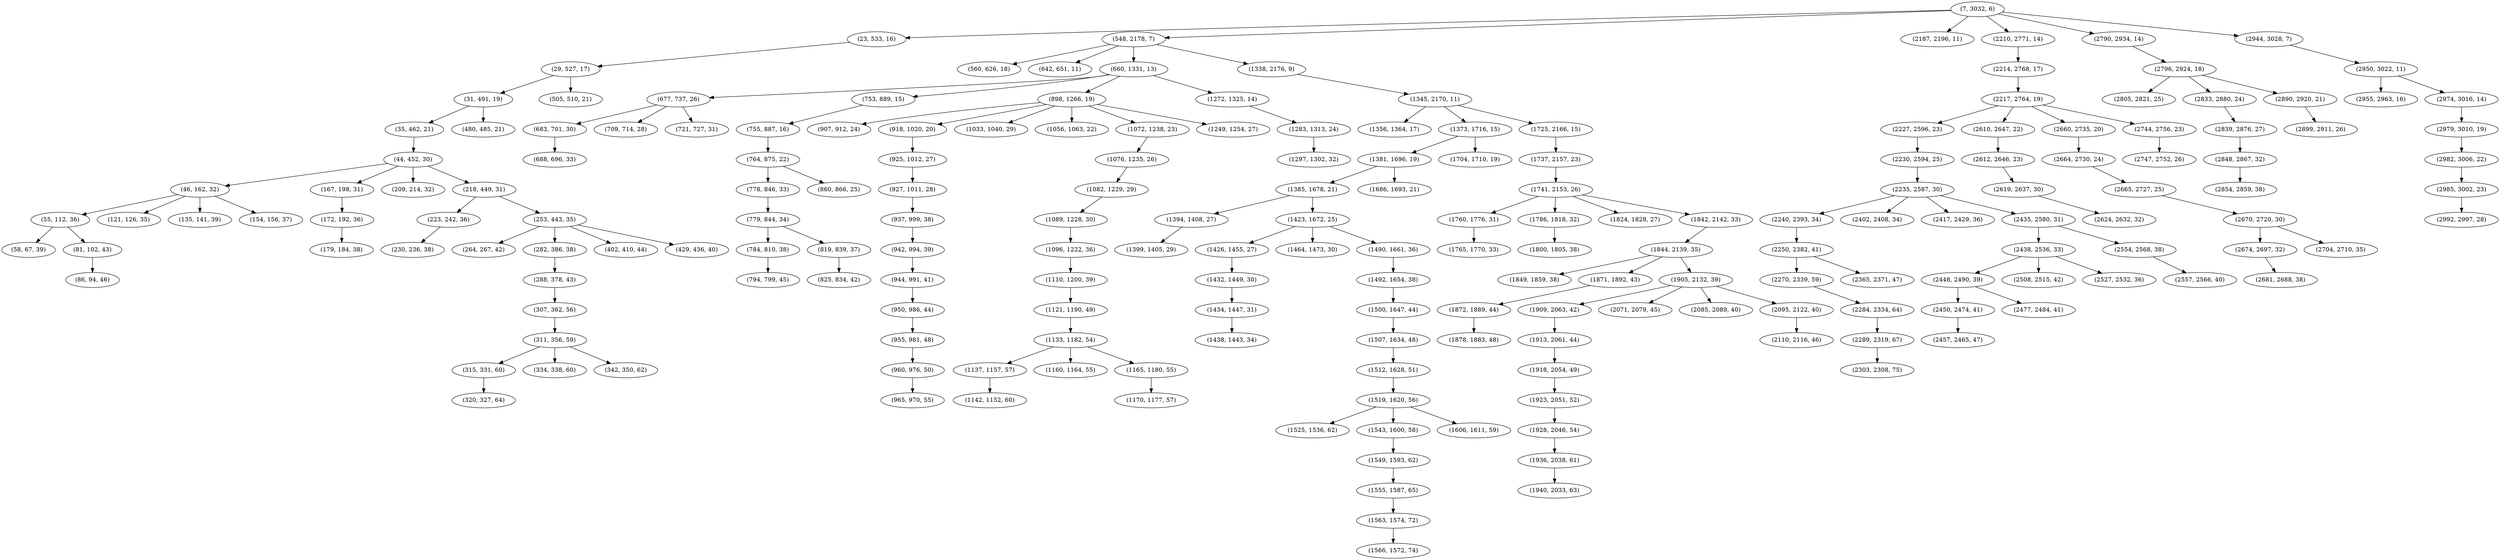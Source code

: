 digraph tree {
    "(7, 3032, 6)";
    "(23, 533, 16)";
    "(29, 527, 17)";
    "(31, 491, 19)";
    "(35, 462, 21)";
    "(44, 452, 30)";
    "(46, 162, 32)";
    "(55, 112, 36)";
    "(58, 67, 39)";
    "(81, 102, 43)";
    "(86, 94, 46)";
    "(121, 126, 35)";
    "(135, 141, 39)";
    "(154, 156, 37)";
    "(167, 198, 31)";
    "(172, 192, 36)";
    "(179, 184, 38)";
    "(209, 214, 32)";
    "(218, 449, 31)";
    "(223, 242, 36)";
    "(230, 236, 38)";
    "(253, 443, 35)";
    "(264, 267, 42)";
    "(282, 386, 38)";
    "(288, 378, 43)";
    "(307, 362, 56)";
    "(311, 356, 59)";
    "(315, 331, 60)";
    "(320, 327, 64)";
    "(334, 338, 60)";
    "(342, 350, 62)";
    "(402, 410, 44)";
    "(429, 436, 40)";
    "(480, 485, 21)";
    "(505, 510, 21)";
    "(548, 2178, 7)";
    "(560, 626, 18)";
    "(642, 651, 11)";
    "(660, 1331, 13)";
    "(677, 737, 26)";
    "(683, 701, 30)";
    "(688, 696, 33)";
    "(709, 714, 28)";
    "(721, 727, 31)";
    "(753, 889, 15)";
    "(755, 887, 16)";
    "(764, 875, 22)";
    "(778, 846, 33)";
    "(779, 844, 34)";
    "(784, 810, 38)";
    "(794, 799, 45)";
    "(819, 839, 37)";
    "(825, 834, 42)";
    "(860, 866, 25)";
    "(898, 1266, 19)";
    "(907, 912, 24)";
    "(918, 1020, 20)";
    "(925, 1012, 27)";
    "(927, 1011, 28)";
    "(937, 999, 38)";
    "(942, 994, 39)";
    "(944, 991, 41)";
    "(950, 986, 44)";
    "(955, 981, 48)";
    "(960, 976, 50)";
    "(965, 970, 55)";
    "(1033, 1040, 29)";
    "(1056, 1063, 22)";
    "(1072, 1238, 23)";
    "(1076, 1235, 26)";
    "(1082, 1229, 29)";
    "(1089, 1228, 30)";
    "(1096, 1222, 36)";
    "(1110, 1200, 39)";
    "(1121, 1190, 49)";
    "(1133, 1182, 54)";
    "(1137, 1157, 57)";
    "(1142, 1152, 60)";
    "(1160, 1164, 55)";
    "(1165, 1180, 55)";
    "(1170, 1177, 57)";
    "(1249, 1254, 27)";
    "(1272, 1325, 14)";
    "(1283, 1313, 24)";
    "(1297, 1302, 32)";
    "(1338, 2176, 9)";
    "(1345, 2170, 11)";
    "(1356, 1364, 17)";
    "(1373, 1716, 15)";
    "(1381, 1696, 19)";
    "(1385, 1678, 21)";
    "(1394, 1408, 27)";
    "(1399, 1405, 29)";
    "(1423, 1672, 25)";
    "(1426, 1455, 27)";
    "(1432, 1449, 30)";
    "(1434, 1447, 31)";
    "(1438, 1443, 34)";
    "(1464, 1473, 30)";
    "(1490, 1661, 36)";
    "(1492, 1654, 38)";
    "(1500, 1647, 44)";
    "(1507, 1634, 48)";
    "(1512, 1628, 51)";
    "(1519, 1620, 56)";
    "(1525, 1536, 62)";
    "(1543, 1600, 58)";
    "(1549, 1593, 62)";
    "(1555, 1587, 65)";
    "(1563, 1574, 72)";
    "(1566, 1572, 74)";
    "(1606, 1611, 59)";
    "(1686, 1693, 21)";
    "(1704, 1710, 19)";
    "(1725, 2166, 15)";
    "(1737, 2157, 23)";
    "(1741, 2153, 26)";
    "(1760, 1776, 31)";
    "(1765, 1770, 33)";
    "(1786, 1818, 32)";
    "(1800, 1805, 38)";
    "(1824, 1828, 27)";
    "(1842, 2142, 33)";
    "(1844, 2139, 35)";
    "(1849, 1859, 38)";
    "(1871, 1892, 43)";
    "(1872, 1889, 44)";
    "(1878, 1883, 48)";
    "(1905, 2132, 39)";
    "(1909, 2063, 42)";
    "(1913, 2061, 44)";
    "(1918, 2054, 49)";
    "(1923, 2051, 52)";
    "(1928, 2046, 54)";
    "(1936, 2038, 61)";
    "(1940, 2033, 63)";
    "(2071, 2079, 45)";
    "(2085, 2089, 40)";
    "(2095, 2122, 40)";
    "(2110, 2116, 46)";
    "(2187, 2196, 11)";
    "(2210, 2771, 14)";
    "(2214, 2768, 17)";
    "(2217, 2764, 19)";
    "(2227, 2596, 23)";
    "(2230, 2594, 25)";
    "(2235, 2587, 30)";
    "(2240, 2393, 34)";
    "(2250, 2382, 41)";
    "(2270, 2339, 59)";
    "(2284, 2334, 64)";
    "(2289, 2319, 67)";
    "(2303, 2308, 75)";
    "(2365, 2371, 47)";
    "(2402, 2408, 34)";
    "(2417, 2429, 36)";
    "(2435, 2580, 31)";
    "(2438, 2536, 33)";
    "(2448, 2490, 39)";
    "(2450, 2474, 41)";
    "(2457, 2465, 47)";
    "(2477, 2484, 41)";
    "(2508, 2515, 42)";
    "(2527, 2532, 36)";
    "(2554, 2568, 38)";
    "(2557, 2566, 40)";
    "(2610, 2647, 22)";
    "(2612, 2646, 23)";
    "(2619, 2637, 30)";
    "(2624, 2632, 32)";
    "(2660, 2735, 20)";
    "(2664, 2730, 24)";
    "(2665, 2727, 25)";
    "(2670, 2720, 30)";
    "(2674, 2697, 32)";
    "(2681, 2688, 38)";
    "(2704, 2710, 35)";
    "(2744, 2756, 23)";
    "(2747, 2752, 26)";
    "(2790, 2934, 14)";
    "(2796, 2924, 18)";
    "(2805, 2821, 25)";
    "(2833, 2880, 24)";
    "(2839, 2876, 27)";
    "(2848, 2867, 32)";
    "(2854, 2859, 38)";
    "(2890, 2920, 21)";
    "(2899, 2911, 26)";
    "(2944, 3028, 7)";
    "(2950, 3022, 11)";
    "(2955, 2963, 16)";
    "(2974, 3016, 14)";
    "(2979, 3010, 19)";
    "(2982, 3006, 22)";
    "(2985, 3002, 23)";
    "(2992, 2997, 28)";
    "(7, 3032, 6)" -> "(23, 533, 16)";
    "(7, 3032, 6)" -> "(548, 2178, 7)";
    "(7, 3032, 6)" -> "(2187, 2196, 11)";
    "(7, 3032, 6)" -> "(2210, 2771, 14)";
    "(7, 3032, 6)" -> "(2790, 2934, 14)";
    "(7, 3032, 6)" -> "(2944, 3028, 7)";
    "(23, 533, 16)" -> "(29, 527, 17)";
    "(29, 527, 17)" -> "(31, 491, 19)";
    "(29, 527, 17)" -> "(505, 510, 21)";
    "(31, 491, 19)" -> "(35, 462, 21)";
    "(31, 491, 19)" -> "(480, 485, 21)";
    "(35, 462, 21)" -> "(44, 452, 30)";
    "(44, 452, 30)" -> "(46, 162, 32)";
    "(44, 452, 30)" -> "(167, 198, 31)";
    "(44, 452, 30)" -> "(209, 214, 32)";
    "(44, 452, 30)" -> "(218, 449, 31)";
    "(46, 162, 32)" -> "(55, 112, 36)";
    "(46, 162, 32)" -> "(121, 126, 35)";
    "(46, 162, 32)" -> "(135, 141, 39)";
    "(46, 162, 32)" -> "(154, 156, 37)";
    "(55, 112, 36)" -> "(58, 67, 39)";
    "(55, 112, 36)" -> "(81, 102, 43)";
    "(81, 102, 43)" -> "(86, 94, 46)";
    "(167, 198, 31)" -> "(172, 192, 36)";
    "(172, 192, 36)" -> "(179, 184, 38)";
    "(218, 449, 31)" -> "(223, 242, 36)";
    "(218, 449, 31)" -> "(253, 443, 35)";
    "(223, 242, 36)" -> "(230, 236, 38)";
    "(253, 443, 35)" -> "(264, 267, 42)";
    "(253, 443, 35)" -> "(282, 386, 38)";
    "(253, 443, 35)" -> "(402, 410, 44)";
    "(253, 443, 35)" -> "(429, 436, 40)";
    "(282, 386, 38)" -> "(288, 378, 43)";
    "(288, 378, 43)" -> "(307, 362, 56)";
    "(307, 362, 56)" -> "(311, 356, 59)";
    "(311, 356, 59)" -> "(315, 331, 60)";
    "(311, 356, 59)" -> "(334, 338, 60)";
    "(311, 356, 59)" -> "(342, 350, 62)";
    "(315, 331, 60)" -> "(320, 327, 64)";
    "(548, 2178, 7)" -> "(560, 626, 18)";
    "(548, 2178, 7)" -> "(642, 651, 11)";
    "(548, 2178, 7)" -> "(660, 1331, 13)";
    "(548, 2178, 7)" -> "(1338, 2176, 9)";
    "(660, 1331, 13)" -> "(677, 737, 26)";
    "(660, 1331, 13)" -> "(753, 889, 15)";
    "(660, 1331, 13)" -> "(898, 1266, 19)";
    "(660, 1331, 13)" -> "(1272, 1325, 14)";
    "(677, 737, 26)" -> "(683, 701, 30)";
    "(677, 737, 26)" -> "(709, 714, 28)";
    "(677, 737, 26)" -> "(721, 727, 31)";
    "(683, 701, 30)" -> "(688, 696, 33)";
    "(753, 889, 15)" -> "(755, 887, 16)";
    "(755, 887, 16)" -> "(764, 875, 22)";
    "(764, 875, 22)" -> "(778, 846, 33)";
    "(764, 875, 22)" -> "(860, 866, 25)";
    "(778, 846, 33)" -> "(779, 844, 34)";
    "(779, 844, 34)" -> "(784, 810, 38)";
    "(779, 844, 34)" -> "(819, 839, 37)";
    "(784, 810, 38)" -> "(794, 799, 45)";
    "(819, 839, 37)" -> "(825, 834, 42)";
    "(898, 1266, 19)" -> "(907, 912, 24)";
    "(898, 1266, 19)" -> "(918, 1020, 20)";
    "(898, 1266, 19)" -> "(1033, 1040, 29)";
    "(898, 1266, 19)" -> "(1056, 1063, 22)";
    "(898, 1266, 19)" -> "(1072, 1238, 23)";
    "(898, 1266, 19)" -> "(1249, 1254, 27)";
    "(918, 1020, 20)" -> "(925, 1012, 27)";
    "(925, 1012, 27)" -> "(927, 1011, 28)";
    "(927, 1011, 28)" -> "(937, 999, 38)";
    "(937, 999, 38)" -> "(942, 994, 39)";
    "(942, 994, 39)" -> "(944, 991, 41)";
    "(944, 991, 41)" -> "(950, 986, 44)";
    "(950, 986, 44)" -> "(955, 981, 48)";
    "(955, 981, 48)" -> "(960, 976, 50)";
    "(960, 976, 50)" -> "(965, 970, 55)";
    "(1072, 1238, 23)" -> "(1076, 1235, 26)";
    "(1076, 1235, 26)" -> "(1082, 1229, 29)";
    "(1082, 1229, 29)" -> "(1089, 1228, 30)";
    "(1089, 1228, 30)" -> "(1096, 1222, 36)";
    "(1096, 1222, 36)" -> "(1110, 1200, 39)";
    "(1110, 1200, 39)" -> "(1121, 1190, 49)";
    "(1121, 1190, 49)" -> "(1133, 1182, 54)";
    "(1133, 1182, 54)" -> "(1137, 1157, 57)";
    "(1133, 1182, 54)" -> "(1160, 1164, 55)";
    "(1133, 1182, 54)" -> "(1165, 1180, 55)";
    "(1137, 1157, 57)" -> "(1142, 1152, 60)";
    "(1165, 1180, 55)" -> "(1170, 1177, 57)";
    "(1272, 1325, 14)" -> "(1283, 1313, 24)";
    "(1283, 1313, 24)" -> "(1297, 1302, 32)";
    "(1338, 2176, 9)" -> "(1345, 2170, 11)";
    "(1345, 2170, 11)" -> "(1356, 1364, 17)";
    "(1345, 2170, 11)" -> "(1373, 1716, 15)";
    "(1345, 2170, 11)" -> "(1725, 2166, 15)";
    "(1373, 1716, 15)" -> "(1381, 1696, 19)";
    "(1373, 1716, 15)" -> "(1704, 1710, 19)";
    "(1381, 1696, 19)" -> "(1385, 1678, 21)";
    "(1381, 1696, 19)" -> "(1686, 1693, 21)";
    "(1385, 1678, 21)" -> "(1394, 1408, 27)";
    "(1385, 1678, 21)" -> "(1423, 1672, 25)";
    "(1394, 1408, 27)" -> "(1399, 1405, 29)";
    "(1423, 1672, 25)" -> "(1426, 1455, 27)";
    "(1423, 1672, 25)" -> "(1464, 1473, 30)";
    "(1423, 1672, 25)" -> "(1490, 1661, 36)";
    "(1426, 1455, 27)" -> "(1432, 1449, 30)";
    "(1432, 1449, 30)" -> "(1434, 1447, 31)";
    "(1434, 1447, 31)" -> "(1438, 1443, 34)";
    "(1490, 1661, 36)" -> "(1492, 1654, 38)";
    "(1492, 1654, 38)" -> "(1500, 1647, 44)";
    "(1500, 1647, 44)" -> "(1507, 1634, 48)";
    "(1507, 1634, 48)" -> "(1512, 1628, 51)";
    "(1512, 1628, 51)" -> "(1519, 1620, 56)";
    "(1519, 1620, 56)" -> "(1525, 1536, 62)";
    "(1519, 1620, 56)" -> "(1543, 1600, 58)";
    "(1519, 1620, 56)" -> "(1606, 1611, 59)";
    "(1543, 1600, 58)" -> "(1549, 1593, 62)";
    "(1549, 1593, 62)" -> "(1555, 1587, 65)";
    "(1555, 1587, 65)" -> "(1563, 1574, 72)";
    "(1563, 1574, 72)" -> "(1566, 1572, 74)";
    "(1725, 2166, 15)" -> "(1737, 2157, 23)";
    "(1737, 2157, 23)" -> "(1741, 2153, 26)";
    "(1741, 2153, 26)" -> "(1760, 1776, 31)";
    "(1741, 2153, 26)" -> "(1786, 1818, 32)";
    "(1741, 2153, 26)" -> "(1824, 1828, 27)";
    "(1741, 2153, 26)" -> "(1842, 2142, 33)";
    "(1760, 1776, 31)" -> "(1765, 1770, 33)";
    "(1786, 1818, 32)" -> "(1800, 1805, 38)";
    "(1842, 2142, 33)" -> "(1844, 2139, 35)";
    "(1844, 2139, 35)" -> "(1849, 1859, 38)";
    "(1844, 2139, 35)" -> "(1871, 1892, 43)";
    "(1844, 2139, 35)" -> "(1905, 2132, 39)";
    "(1871, 1892, 43)" -> "(1872, 1889, 44)";
    "(1872, 1889, 44)" -> "(1878, 1883, 48)";
    "(1905, 2132, 39)" -> "(1909, 2063, 42)";
    "(1905, 2132, 39)" -> "(2071, 2079, 45)";
    "(1905, 2132, 39)" -> "(2085, 2089, 40)";
    "(1905, 2132, 39)" -> "(2095, 2122, 40)";
    "(1909, 2063, 42)" -> "(1913, 2061, 44)";
    "(1913, 2061, 44)" -> "(1918, 2054, 49)";
    "(1918, 2054, 49)" -> "(1923, 2051, 52)";
    "(1923, 2051, 52)" -> "(1928, 2046, 54)";
    "(1928, 2046, 54)" -> "(1936, 2038, 61)";
    "(1936, 2038, 61)" -> "(1940, 2033, 63)";
    "(2095, 2122, 40)" -> "(2110, 2116, 46)";
    "(2210, 2771, 14)" -> "(2214, 2768, 17)";
    "(2214, 2768, 17)" -> "(2217, 2764, 19)";
    "(2217, 2764, 19)" -> "(2227, 2596, 23)";
    "(2217, 2764, 19)" -> "(2610, 2647, 22)";
    "(2217, 2764, 19)" -> "(2660, 2735, 20)";
    "(2217, 2764, 19)" -> "(2744, 2756, 23)";
    "(2227, 2596, 23)" -> "(2230, 2594, 25)";
    "(2230, 2594, 25)" -> "(2235, 2587, 30)";
    "(2235, 2587, 30)" -> "(2240, 2393, 34)";
    "(2235, 2587, 30)" -> "(2402, 2408, 34)";
    "(2235, 2587, 30)" -> "(2417, 2429, 36)";
    "(2235, 2587, 30)" -> "(2435, 2580, 31)";
    "(2240, 2393, 34)" -> "(2250, 2382, 41)";
    "(2250, 2382, 41)" -> "(2270, 2339, 59)";
    "(2250, 2382, 41)" -> "(2365, 2371, 47)";
    "(2270, 2339, 59)" -> "(2284, 2334, 64)";
    "(2284, 2334, 64)" -> "(2289, 2319, 67)";
    "(2289, 2319, 67)" -> "(2303, 2308, 75)";
    "(2435, 2580, 31)" -> "(2438, 2536, 33)";
    "(2435, 2580, 31)" -> "(2554, 2568, 38)";
    "(2438, 2536, 33)" -> "(2448, 2490, 39)";
    "(2438, 2536, 33)" -> "(2508, 2515, 42)";
    "(2438, 2536, 33)" -> "(2527, 2532, 36)";
    "(2448, 2490, 39)" -> "(2450, 2474, 41)";
    "(2448, 2490, 39)" -> "(2477, 2484, 41)";
    "(2450, 2474, 41)" -> "(2457, 2465, 47)";
    "(2554, 2568, 38)" -> "(2557, 2566, 40)";
    "(2610, 2647, 22)" -> "(2612, 2646, 23)";
    "(2612, 2646, 23)" -> "(2619, 2637, 30)";
    "(2619, 2637, 30)" -> "(2624, 2632, 32)";
    "(2660, 2735, 20)" -> "(2664, 2730, 24)";
    "(2664, 2730, 24)" -> "(2665, 2727, 25)";
    "(2665, 2727, 25)" -> "(2670, 2720, 30)";
    "(2670, 2720, 30)" -> "(2674, 2697, 32)";
    "(2670, 2720, 30)" -> "(2704, 2710, 35)";
    "(2674, 2697, 32)" -> "(2681, 2688, 38)";
    "(2744, 2756, 23)" -> "(2747, 2752, 26)";
    "(2790, 2934, 14)" -> "(2796, 2924, 18)";
    "(2796, 2924, 18)" -> "(2805, 2821, 25)";
    "(2796, 2924, 18)" -> "(2833, 2880, 24)";
    "(2796, 2924, 18)" -> "(2890, 2920, 21)";
    "(2833, 2880, 24)" -> "(2839, 2876, 27)";
    "(2839, 2876, 27)" -> "(2848, 2867, 32)";
    "(2848, 2867, 32)" -> "(2854, 2859, 38)";
    "(2890, 2920, 21)" -> "(2899, 2911, 26)";
    "(2944, 3028, 7)" -> "(2950, 3022, 11)";
    "(2950, 3022, 11)" -> "(2955, 2963, 16)";
    "(2950, 3022, 11)" -> "(2974, 3016, 14)";
    "(2974, 3016, 14)" -> "(2979, 3010, 19)";
    "(2979, 3010, 19)" -> "(2982, 3006, 22)";
    "(2982, 3006, 22)" -> "(2985, 3002, 23)";
    "(2985, 3002, 23)" -> "(2992, 2997, 28)";
}
